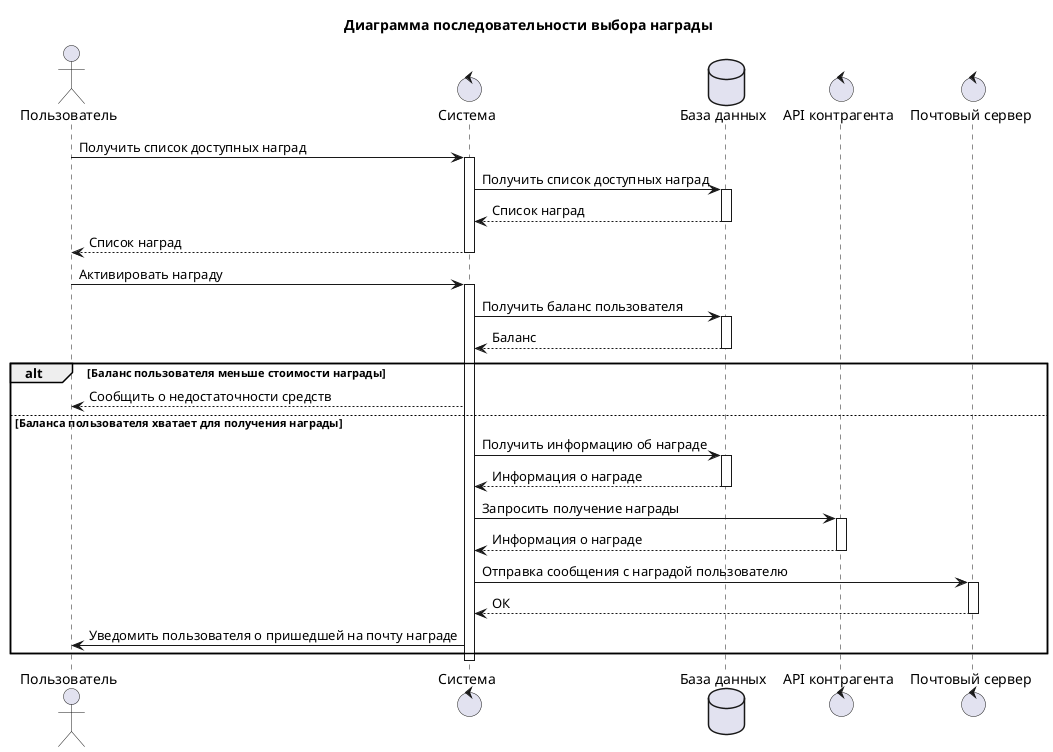 @startuml
title Диаграмма последовательности выбора награды

actor "Пользователь" as User
control "Система" as System
database "База данных" as DB
control "API контрагента" as API
control "Почтовый сервер" as Post

User -> System: Получить список доступных наград
activate System
System -> DB: Получить список доступных наград
activate DB
DB --> System: Список наград
deactivate DB
System --> User: Список наград
deactivate System

User -> System: Активировать награду
activate System
System -> DB: Получить баланс пользователя
activate DB
DB --> System: Баланс
deactivate DB

alt Баланс пользователя меньше стоимости награды
System --> User: Сообщить о недостаточности средств

else Баланса пользователя хватает для получения награды
System -> DB: Получить информацию об награде
activate DB
DB --> System: Информация о награде
deactivate DB

System -> API: Запросить получение награды
activate API
API --> System: Информация о награде
deactivate API

System -> Post: Отправка сообщения с наградой пользователю
activate Post
Post--> System: ОК
deactivate Post

System -> User: Уведомить пользователя о пришедшей на почту награде

end

deactivate System

@enduml
